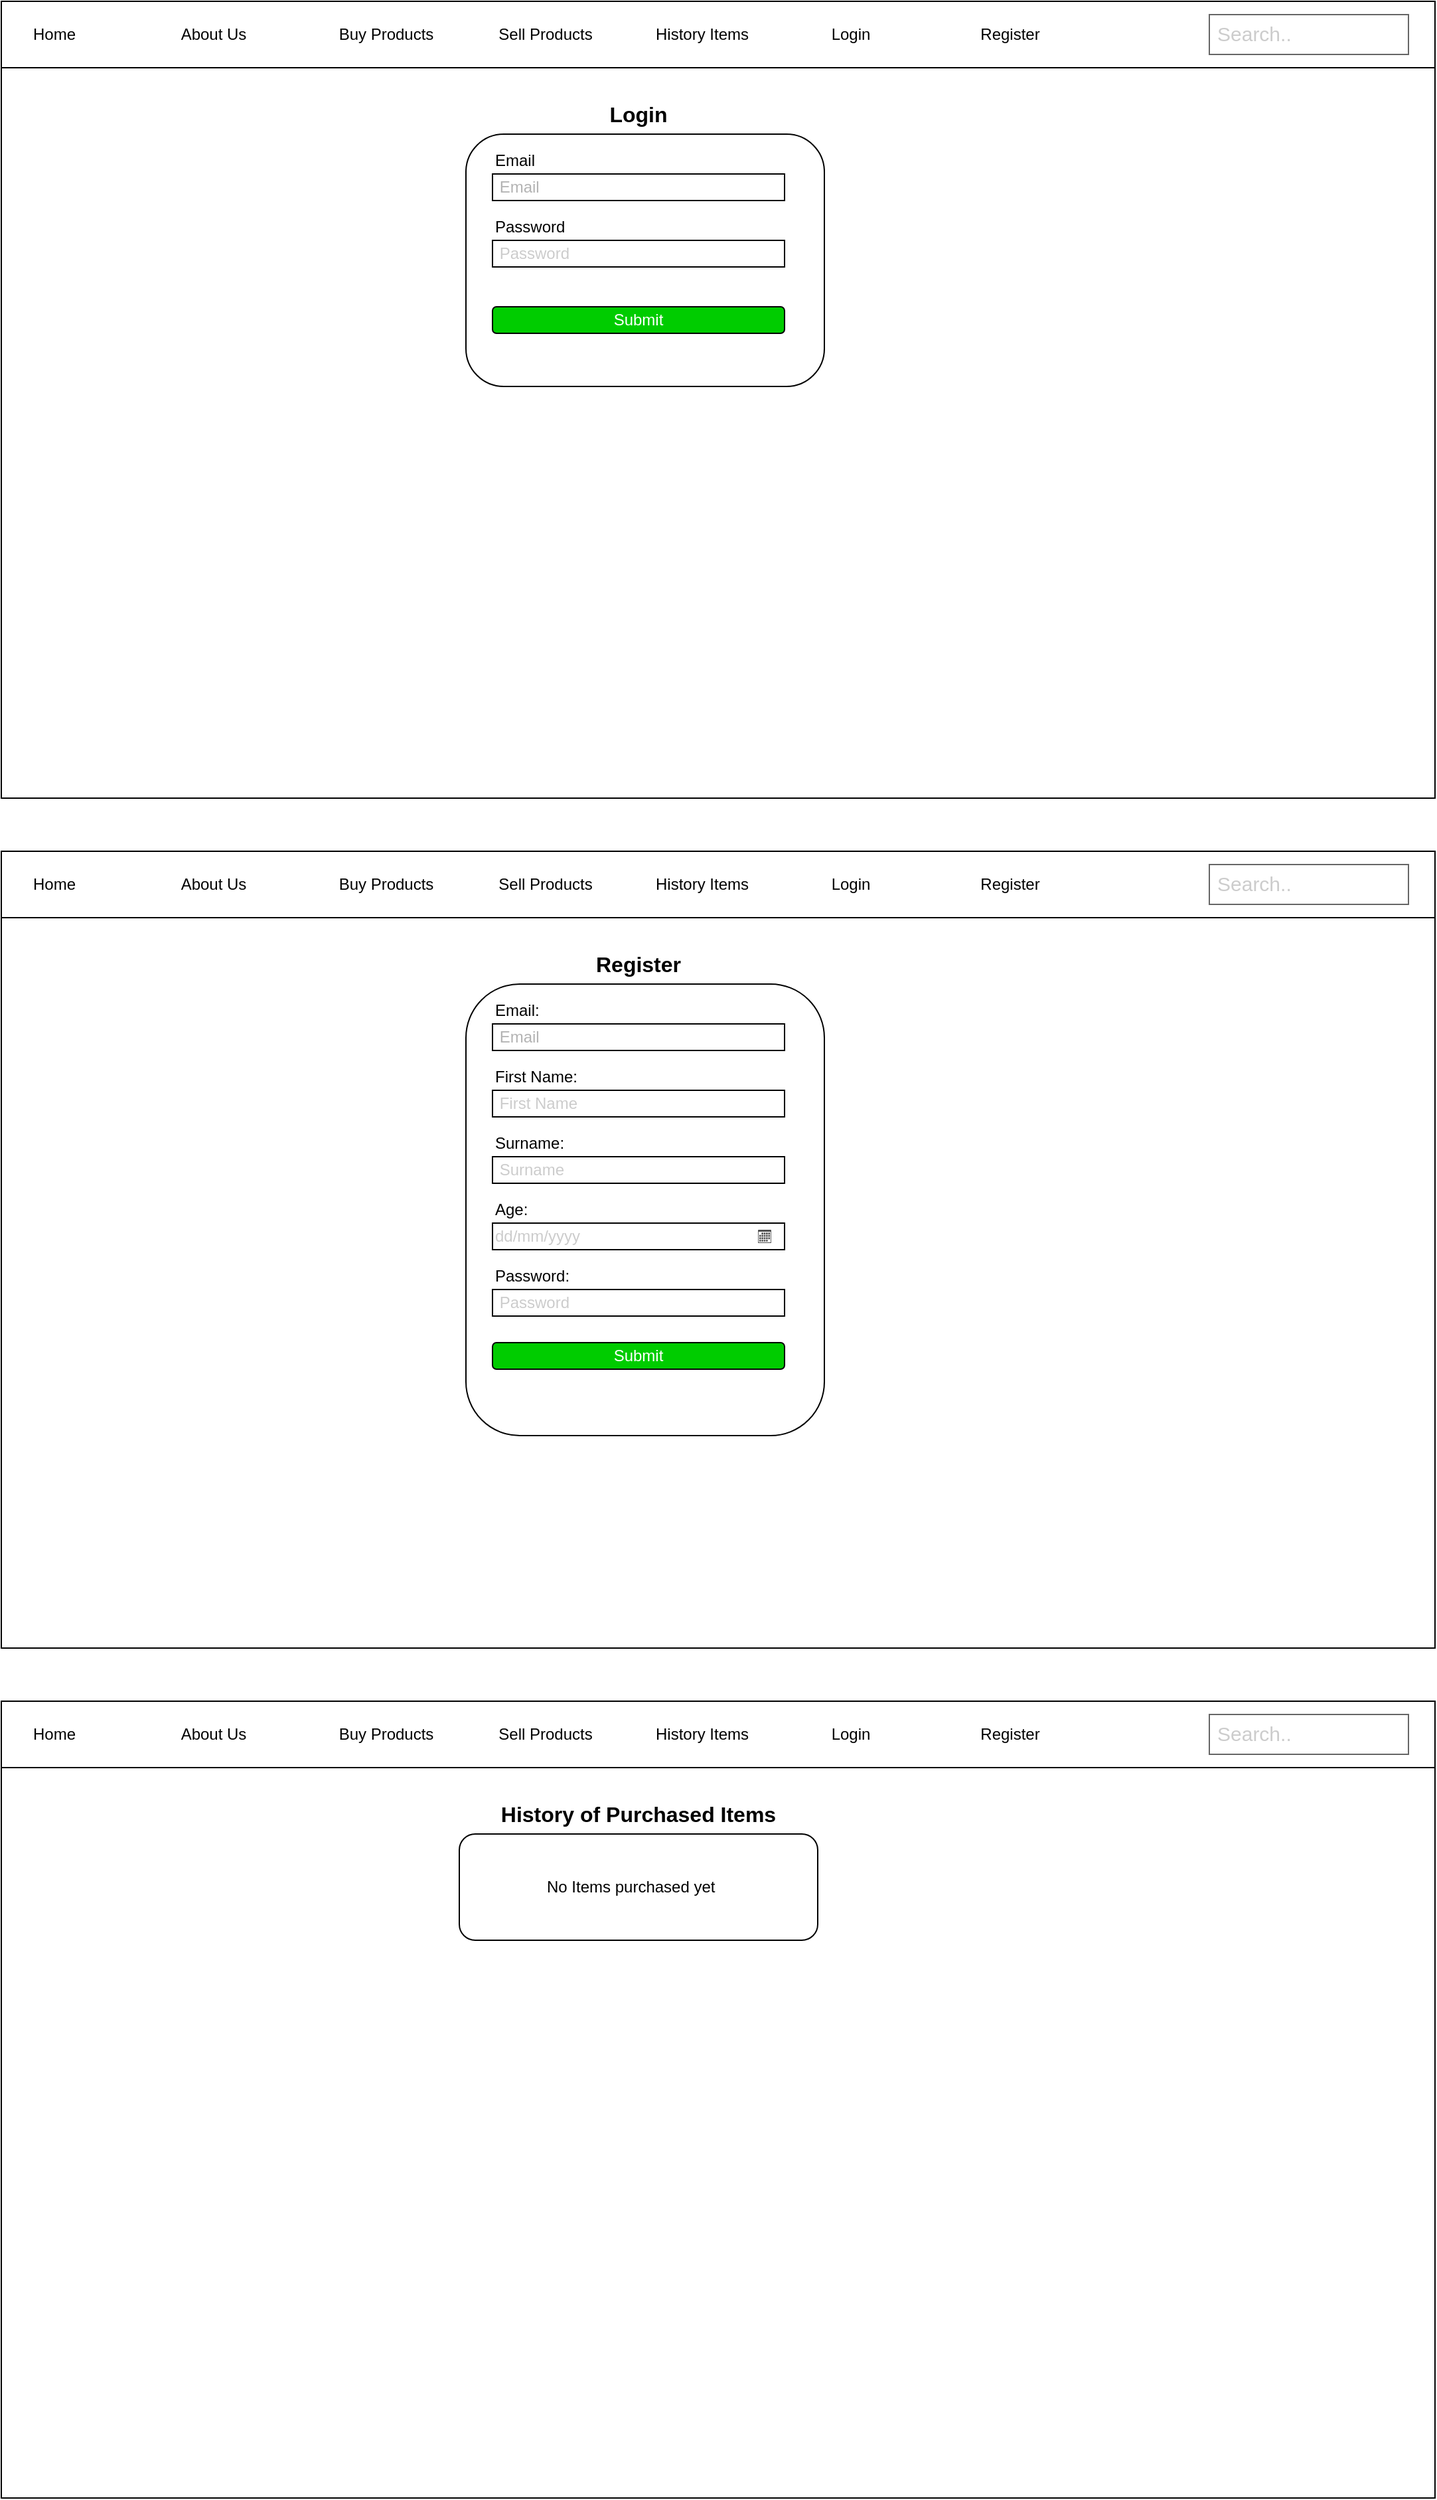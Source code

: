 <mxfile version="26.0.16">
  <diagram name="Page-1" id="HpSrpv2R5mOBpIn3r4wW">
    <mxGraphModel dx="1513" dy="1430" grid="1" gridSize="10" guides="1" tooltips="1" connect="1" arrows="1" fold="1" page="1" pageScale="1" pageWidth="827" pageHeight="1169" math="0" shadow="0">
      <root>
        <mxCell id="0" />
        <mxCell id="1" parent="0" />
        <mxCell id="70hL_4xym6O7oSysJ1IL-23" value="" style="group" vertex="1" connectable="0" parent="1">
          <mxGeometry width="1080" height="600" as="geometry" />
        </mxCell>
        <mxCell id="70hL_4xym6O7oSysJ1IL-4" value="" style="rounded=0;whiteSpace=wrap;html=1;" vertex="1" parent="70hL_4xym6O7oSysJ1IL-23">
          <mxGeometry width="1080" height="600" as="geometry" />
        </mxCell>
        <mxCell id="70hL_4xym6O7oSysJ1IL-5" value="" style="rounded=0;whiteSpace=wrap;html=1;" vertex="1" parent="70hL_4xym6O7oSysJ1IL-23">
          <mxGeometry width="1080" height="50" as="geometry" />
        </mxCell>
        <mxCell id="70hL_4xym6O7oSysJ1IL-6" value="Home" style="text;html=1;align=center;verticalAlign=middle;whiteSpace=wrap;rounded=0;" vertex="1" parent="70hL_4xym6O7oSysJ1IL-23">
          <mxGeometry x="10" y="10" width="60" height="30" as="geometry" />
        </mxCell>
        <mxCell id="70hL_4xym6O7oSysJ1IL-8" value="About Us" style="text;html=1;align=center;verticalAlign=middle;whiteSpace=wrap;rounded=0;" vertex="1" parent="70hL_4xym6O7oSysJ1IL-23">
          <mxGeometry x="130" y="10" width="60" height="30" as="geometry" />
        </mxCell>
        <mxCell id="70hL_4xym6O7oSysJ1IL-9" value="Buy Products" style="text;html=1;align=center;verticalAlign=middle;whiteSpace=wrap;rounded=0;" vertex="1" parent="70hL_4xym6O7oSysJ1IL-23">
          <mxGeometry x="250" y="10" width="80" height="30" as="geometry" />
        </mxCell>
        <mxCell id="70hL_4xym6O7oSysJ1IL-10" value="Sell Products" style="text;html=1;align=center;verticalAlign=middle;whiteSpace=wrap;rounded=0;" vertex="1" parent="70hL_4xym6O7oSysJ1IL-23">
          <mxGeometry x="370" y="10" width="80" height="30" as="geometry" />
        </mxCell>
        <mxCell id="70hL_4xym6O7oSysJ1IL-11" value="History Items" style="text;html=1;align=center;verticalAlign=middle;whiteSpace=wrap;rounded=0;" vertex="1" parent="70hL_4xym6O7oSysJ1IL-23">
          <mxGeometry x="490" y="10" width="75.5" height="30" as="geometry" />
        </mxCell>
        <mxCell id="70hL_4xym6O7oSysJ1IL-12" value="Login" style="text;html=1;align=center;verticalAlign=middle;whiteSpace=wrap;rounded=0;" vertex="1" parent="70hL_4xym6O7oSysJ1IL-23">
          <mxGeometry x="610" y="10" width="60" height="30" as="geometry" />
        </mxCell>
        <mxCell id="70hL_4xym6O7oSysJ1IL-13" value="Register" style="text;html=1;align=center;verticalAlign=middle;whiteSpace=wrap;rounded=0;" vertex="1" parent="70hL_4xym6O7oSysJ1IL-23">
          <mxGeometry x="730" y="10" width="60" height="30" as="geometry" />
        </mxCell>
        <mxCell id="70hL_4xym6O7oSysJ1IL-15" value="Search.." style="strokeWidth=1;shadow=0;dashed=0;align=center;html=1;shape=mxgraph.mockup.text.textBox;fontColor=#CCCCCC;align=left;fontSize=15;spacingLeft=4;spacingTop=-3;whiteSpace=wrap;strokeColor=#666666;mainText=" vertex="1" parent="70hL_4xym6O7oSysJ1IL-23">
          <mxGeometry x="910" y="10" width="150" height="30" as="geometry" />
        </mxCell>
        <mxCell id="70hL_4xym6O7oSysJ1IL-16" value="&lt;b&gt;&lt;font style=&quot;font-size: 16px;&quot;&gt;Login&lt;/font&gt;&lt;/b&gt;" style="text;html=1;align=center;verticalAlign=middle;whiteSpace=wrap;rounded=0;" vertex="1" parent="70hL_4xym6O7oSysJ1IL-23">
          <mxGeometry x="450" y="70" width="60" height="30" as="geometry" />
        </mxCell>
        <mxCell id="70hL_4xym6O7oSysJ1IL-17" value="" style="rounded=1;whiteSpace=wrap;html=1;" vertex="1" parent="70hL_4xym6O7oSysJ1IL-23">
          <mxGeometry x="350" y="100" width="270" height="190" as="geometry" />
        </mxCell>
        <mxCell id="70hL_4xym6O7oSysJ1IL-18" value="&amp;nbsp;&lt;font style=&quot;color: rgb(179, 179, 179);&quot;&gt;Email&lt;/font&gt;" style="rounded=0;whiteSpace=wrap;html=1;align=left;" vertex="1" parent="70hL_4xym6O7oSysJ1IL-23">
          <mxGeometry x="370" y="130" width="220" height="20" as="geometry" />
        </mxCell>
        <mxCell id="70hL_4xym6O7oSysJ1IL-19" value="&amp;nbsp;Password" style="rounded=0;whiteSpace=wrap;html=1;align=left;fontColor=#CCCCCC;" vertex="1" parent="70hL_4xym6O7oSysJ1IL-23">
          <mxGeometry x="370" y="180" width="220" height="20" as="geometry" />
        </mxCell>
        <mxCell id="70hL_4xym6O7oSysJ1IL-20" value="&lt;font style=&quot;color: rgb(255, 255, 255);&quot;&gt;Submit&lt;/font&gt;" style="rounded=1;whiteSpace=wrap;html=1;labelBackgroundColor=#00CC00;fillColor=#00CC00;glass=0;shadow=0;" vertex="1" parent="70hL_4xym6O7oSysJ1IL-23">
          <mxGeometry x="370" y="230" width="220" height="20" as="geometry" />
        </mxCell>
        <mxCell id="70hL_4xym6O7oSysJ1IL-21" value="Email" style="text;html=1;align=left;verticalAlign=middle;whiteSpace=wrap;rounded=0;" vertex="1" parent="70hL_4xym6O7oSysJ1IL-23">
          <mxGeometry x="370" y="110" width="60" height="20" as="geometry" />
        </mxCell>
        <mxCell id="70hL_4xym6O7oSysJ1IL-22" value="Password" style="text;html=1;align=left;verticalAlign=middle;whiteSpace=wrap;rounded=0;" vertex="1" parent="70hL_4xym6O7oSysJ1IL-23">
          <mxGeometry x="370" y="160" width="60" height="20" as="geometry" />
        </mxCell>
        <mxCell id="70hL_4xym6O7oSysJ1IL-24" value="" style="group" vertex="1" connectable="0" parent="1">
          <mxGeometry y="640" width="1080" height="600" as="geometry" />
        </mxCell>
        <mxCell id="70hL_4xym6O7oSysJ1IL-25" value="" style="rounded=0;whiteSpace=wrap;html=1;" vertex="1" parent="70hL_4xym6O7oSysJ1IL-24">
          <mxGeometry width="1080" height="600" as="geometry" />
        </mxCell>
        <mxCell id="70hL_4xym6O7oSysJ1IL-26" value="" style="rounded=0;whiteSpace=wrap;html=1;" vertex="1" parent="70hL_4xym6O7oSysJ1IL-24">
          <mxGeometry width="1080" height="50" as="geometry" />
        </mxCell>
        <mxCell id="70hL_4xym6O7oSysJ1IL-27" value="Home" style="text;html=1;align=center;verticalAlign=middle;whiteSpace=wrap;rounded=0;" vertex="1" parent="70hL_4xym6O7oSysJ1IL-24">
          <mxGeometry x="10" y="10" width="60" height="30" as="geometry" />
        </mxCell>
        <mxCell id="70hL_4xym6O7oSysJ1IL-28" value="About Us" style="text;html=1;align=center;verticalAlign=middle;whiteSpace=wrap;rounded=0;" vertex="1" parent="70hL_4xym6O7oSysJ1IL-24">
          <mxGeometry x="130" y="10" width="60" height="30" as="geometry" />
        </mxCell>
        <mxCell id="70hL_4xym6O7oSysJ1IL-29" value="Buy Products" style="text;html=1;align=center;verticalAlign=middle;whiteSpace=wrap;rounded=0;" vertex="1" parent="70hL_4xym6O7oSysJ1IL-24">
          <mxGeometry x="250" y="10" width="80" height="30" as="geometry" />
        </mxCell>
        <mxCell id="70hL_4xym6O7oSysJ1IL-30" value="Sell Products" style="text;html=1;align=center;verticalAlign=middle;whiteSpace=wrap;rounded=0;" vertex="1" parent="70hL_4xym6O7oSysJ1IL-24">
          <mxGeometry x="370" y="10" width="80" height="30" as="geometry" />
        </mxCell>
        <mxCell id="70hL_4xym6O7oSysJ1IL-31" value="History Items" style="text;html=1;align=center;verticalAlign=middle;whiteSpace=wrap;rounded=0;" vertex="1" parent="70hL_4xym6O7oSysJ1IL-24">
          <mxGeometry x="490" y="10" width="75.5" height="30" as="geometry" />
        </mxCell>
        <mxCell id="70hL_4xym6O7oSysJ1IL-32" value="Login" style="text;html=1;align=center;verticalAlign=middle;whiteSpace=wrap;rounded=0;" vertex="1" parent="70hL_4xym6O7oSysJ1IL-24">
          <mxGeometry x="610" y="10" width="60" height="30" as="geometry" />
        </mxCell>
        <mxCell id="70hL_4xym6O7oSysJ1IL-33" value="Register" style="text;html=1;align=center;verticalAlign=middle;whiteSpace=wrap;rounded=0;" vertex="1" parent="70hL_4xym6O7oSysJ1IL-24">
          <mxGeometry x="730" y="10" width="60" height="30" as="geometry" />
        </mxCell>
        <mxCell id="70hL_4xym6O7oSysJ1IL-34" value="Search.." style="strokeWidth=1;shadow=0;dashed=0;align=center;html=1;shape=mxgraph.mockup.text.textBox;fontColor=#CCCCCC;align=left;fontSize=15;spacingLeft=4;spacingTop=-3;whiteSpace=wrap;strokeColor=#666666;mainText=" vertex="1" parent="70hL_4xym6O7oSysJ1IL-24">
          <mxGeometry x="910" y="10" width="150" height="30" as="geometry" />
        </mxCell>
        <mxCell id="70hL_4xym6O7oSysJ1IL-35" value="&lt;b&gt;&lt;font style=&quot;font-size: 16px;&quot;&gt;Register&lt;/font&gt;&lt;/b&gt;" style="text;html=1;align=center;verticalAlign=middle;whiteSpace=wrap;rounded=0;" vertex="1" parent="70hL_4xym6O7oSysJ1IL-24">
          <mxGeometry x="450" y="70" width="60" height="30" as="geometry" />
        </mxCell>
        <mxCell id="70hL_4xym6O7oSysJ1IL-36" value="" style="rounded=1;whiteSpace=wrap;html=1;" vertex="1" parent="70hL_4xym6O7oSysJ1IL-24">
          <mxGeometry x="350" y="100" width="270" height="340" as="geometry" />
        </mxCell>
        <mxCell id="70hL_4xym6O7oSysJ1IL-37" value="&amp;nbsp;&lt;font style=&quot;color: rgb(179, 179, 179);&quot;&gt;Email&lt;/font&gt;" style="rounded=0;whiteSpace=wrap;html=1;align=left;" vertex="1" parent="70hL_4xym6O7oSysJ1IL-24">
          <mxGeometry x="370" y="130" width="220" height="20" as="geometry" />
        </mxCell>
        <mxCell id="70hL_4xym6O7oSysJ1IL-38" value="&amp;nbsp;First Name" style="rounded=0;whiteSpace=wrap;html=1;align=left;fontColor=#CCCCCC;" vertex="1" parent="70hL_4xym6O7oSysJ1IL-24">
          <mxGeometry x="370" y="180" width="220" height="20" as="geometry" />
        </mxCell>
        <mxCell id="70hL_4xym6O7oSysJ1IL-39" value="&lt;font style=&quot;color: rgb(255, 255, 255);&quot;&gt;Submit&lt;/font&gt;" style="rounded=1;whiteSpace=wrap;html=1;labelBackgroundColor=#00CC00;fillColor=#00CC00;glass=0;shadow=0;" vertex="1" parent="70hL_4xym6O7oSysJ1IL-24">
          <mxGeometry x="370" y="370" width="220" height="20" as="geometry" />
        </mxCell>
        <mxCell id="70hL_4xym6O7oSysJ1IL-40" value="Email:" style="text;html=1;align=left;verticalAlign=middle;whiteSpace=wrap;rounded=0;" vertex="1" parent="70hL_4xym6O7oSysJ1IL-24">
          <mxGeometry x="370" y="110" width="60" height="20" as="geometry" />
        </mxCell>
        <mxCell id="70hL_4xym6O7oSysJ1IL-41" value="First Name:" style="text;html=1;align=left;verticalAlign=middle;whiteSpace=wrap;rounded=0;" vertex="1" parent="70hL_4xym6O7oSysJ1IL-24">
          <mxGeometry x="370" y="160" width="70" height="20" as="geometry" />
        </mxCell>
        <mxCell id="70hL_4xym6O7oSysJ1IL-42" value="&amp;nbsp;Surname" style="rounded=0;whiteSpace=wrap;html=1;align=left;fontColor=#CCCCCC;" vertex="1" parent="70hL_4xym6O7oSysJ1IL-24">
          <mxGeometry x="370" y="230" width="220" height="20" as="geometry" />
        </mxCell>
        <mxCell id="70hL_4xym6O7oSysJ1IL-43" value="Surname:" style="text;html=1;align=left;verticalAlign=middle;whiteSpace=wrap;rounded=0;" vertex="1" parent="70hL_4xym6O7oSysJ1IL-24">
          <mxGeometry x="370" y="210" width="60" height="20" as="geometry" />
        </mxCell>
        <mxCell id="70hL_4xym6O7oSysJ1IL-46" value="dd/mm/yyyy" style="rounded=0;whiteSpace=wrap;html=1;align=left;fontColor=#CCCCCC;" vertex="1" parent="70hL_4xym6O7oSysJ1IL-24">
          <mxGeometry x="370" y="280" width="220" height="20" as="geometry" />
        </mxCell>
        <mxCell id="70hL_4xym6O7oSysJ1IL-47" value="Age:" style="text;html=1;align=left;verticalAlign=middle;whiteSpace=wrap;rounded=0;" vertex="1" parent="70hL_4xym6O7oSysJ1IL-24">
          <mxGeometry x="370" y="260" width="60" height="20" as="geometry" />
        </mxCell>
        <mxCell id="70hL_4xym6O7oSysJ1IL-48" value="&amp;nbsp;Password" style="rounded=0;whiteSpace=wrap;html=1;align=left;fontColor=#CCCCCC;" vertex="1" parent="70hL_4xym6O7oSysJ1IL-24">
          <mxGeometry x="370" y="330" width="220" height="20" as="geometry" />
        </mxCell>
        <mxCell id="70hL_4xym6O7oSysJ1IL-49" value="Password:" style="text;html=1;align=left;verticalAlign=middle;whiteSpace=wrap;rounded=0;" vertex="1" parent="70hL_4xym6O7oSysJ1IL-24">
          <mxGeometry x="370" y="310" width="60" height="20" as="geometry" />
        </mxCell>
        <mxCell id="70hL_4xym6O7oSysJ1IL-50" value="" style="sketch=0;pointerEvents=1;shadow=0;dashed=0;html=1;strokeColor=none;fillColor=#505050;labelPosition=center;verticalLabelPosition=bottom;verticalAlign=top;outlineConnect=0;align=center;shape=mxgraph.office.concepts.calendar;" vertex="1" parent="70hL_4xym6O7oSysJ1IL-24">
          <mxGeometry x="570" y="285" width="10" height="10" as="geometry" />
        </mxCell>
        <mxCell id="70hL_4xym6O7oSysJ1IL-53" value="" style="group" vertex="1" connectable="0" parent="1">
          <mxGeometry y="1280" width="1080" height="600" as="geometry" />
        </mxCell>
        <mxCell id="70hL_4xym6O7oSysJ1IL-54" value="" style="rounded=0;whiteSpace=wrap;html=1;" vertex="1" parent="70hL_4xym6O7oSysJ1IL-53">
          <mxGeometry width="1080" height="600" as="geometry" />
        </mxCell>
        <mxCell id="70hL_4xym6O7oSysJ1IL-55" value="" style="rounded=0;whiteSpace=wrap;html=1;" vertex="1" parent="70hL_4xym6O7oSysJ1IL-53">
          <mxGeometry width="1080" height="50" as="geometry" />
        </mxCell>
        <mxCell id="70hL_4xym6O7oSysJ1IL-56" value="Home" style="text;html=1;align=center;verticalAlign=middle;whiteSpace=wrap;rounded=0;" vertex="1" parent="70hL_4xym6O7oSysJ1IL-53">
          <mxGeometry x="10" y="10" width="60" height="30" as="geometry" />
        </mxCell>
        <mxCell id="70hL_4xym6O7oSysJ1IL-57" value="About Us" style="text;html=1;align=center;verticalAlign=middle;whiteSpace=wrap;rounded=0;" vertex="1" parent="70hL_4xym6O7oSysJ1IL-53">
          <mxGeometry x="130" y="10" width="60" height="30" as="geometry" />
        </mxCell>
        <mxCell id="70hL_4xym6O7oSysJ1IL-58" value="Buy Products" style="text;html=1;align=center;verticalAlign=middle;whiteSpace=wrap;rounded=0;" vertex="1" parent="70hL_4xym6O7oSysJ1IL-53">
          <mxGeometry x="250" y="10" width="80" height="30" as="geometry" />
        </mxCell>
        <mxCell id="70hL_4xym6O7oSysJ1IL-59" value="Sell Products" style="text;html=1;align=center;verticalAlign=middle;whiteSpace=wrap;rounded=0;" vertex="1" parent="70hL_4xym6O7oSysJ1IL-53">
          <mxGeometry x="370" y="10" width="80" height="30" as="geometry" />
        </mxCell>
        <mxCell id="70hL_4xym6O7oSysJ1IL-60" value="History Items" style="text;html=1;align=center;verticalAlign=middle;whiteSpace=wrap;rounded=0;" vertex="1" parent="70hL_4xym6O7oSysJ1IL-53">
          <mxGeometry x="490" y="10" width="75.5" height="30" as="geometry" />
        </mxCell>
        <mxCell id="70hL_4xym6O7oSysJ1IL-61" value="Login" style="text;html=1;align=center;verticalAlign=middle;whiteSpace=wrap;rounded=0;" vertex="1" parent="70hL_4xym6O7oSysJ1IL-53">
          <mxGeometry x="610" y="10" width="60" height="30" as="geometry" />
        </mxCell>
        <mxCell id="70hL_4xym6O7oSysJ1IL-62" value="Register" style="text;html=1;align=center;verticalAlign=middle;whiteSpace=wrap;rounded=0;" vertex="1" parent="70hL_4xym6O7oSysJ1IL-53">
          <mxGeometry x="730" y="10" width="60" height="30" as="geometry" />
        </mxCell>
        <mxCell id="70hL_4xym6O7oSysJ1IL-63" value="Search.." style="strokeWidth=1;shadow=0;dashed=0;align=center;html=1;shape=mxgraph.mockup.text.textBox;fontColor=#CCCCCC;align=left;fontSize=15;spacingLeft=4;spacingTop=-3;whiteSpace=wrap;strokeColor=#666666;mainText=" vertex="1" parent="70hL_4xym6O7oSysJ1IL-53">
          <mxGeometry x="910" y="10" width="150" height="30" as="geometry" />
        </mxCell>
        <mxCell id="70hL_4xym6O7oSysJ1IL-64" value="&lt;b&gt;&lt;font style=&quot;font-size: 16px;&quot;&gt;History of Purchased Items&lt;/font&gt;&lt;/b&gt;" style="text;html=1;align=center;verticalAlign=middle;whiteSpace=wrap;rounded=0;" vertex="1" parent="70hL_4xym6O7oSysJ1IL-53">
          <mxGeometry x="370" y="70" width="220" height="30" as="geometry" />
        </mxCell>
        <mxCell id="70hL_4xym6O7oSysJ1IL-65" value="" style="rounded=1;whiteSpace=wrap;html=1;rotation=0;" vertex="1" parent="70hL_4xym6O7oSysJ1IL-53">
          <mxGeometry x="345" y="100" width="270" height="80" as="geometry" />
        </mxCell>
        <mxCell id="70hL_4xym6O7oSysJ1IL-70" value="No Items purchased yet" style="text;html=1;align=left;verticalAlign=middle;whiteSpace=wrap;rounded=0;" vertex="1" parent="70hL_4xym6O7oSysJ1IL-53">
          <mxGeometry x="408.75" y="130" width="137.5" height="20" as="geometry" />
        </mxCell>
        <mxCell id="70hL_4xym6O7oSysJ1IL-78" style="edgeStyle=orthogonalEdgeStyle;rounded=0;orthogonalLoop=1;jettySize=auto;html=1;exitX=0.5;exitY=1;exitDx=0;exitDy=0;" edge="1" parent="70hL_4xym6O7oSysJ1IL-53" source="70hL_4xym6O7oSysJ1IL-65" target="70hL_4xym6O7oSysJ1IL-65">
          <mxGeometry relative="1" as="geometry" />
        </mxCell>
      </root>
    </mxGraphModel>
  </diagram>
</mxfile>
